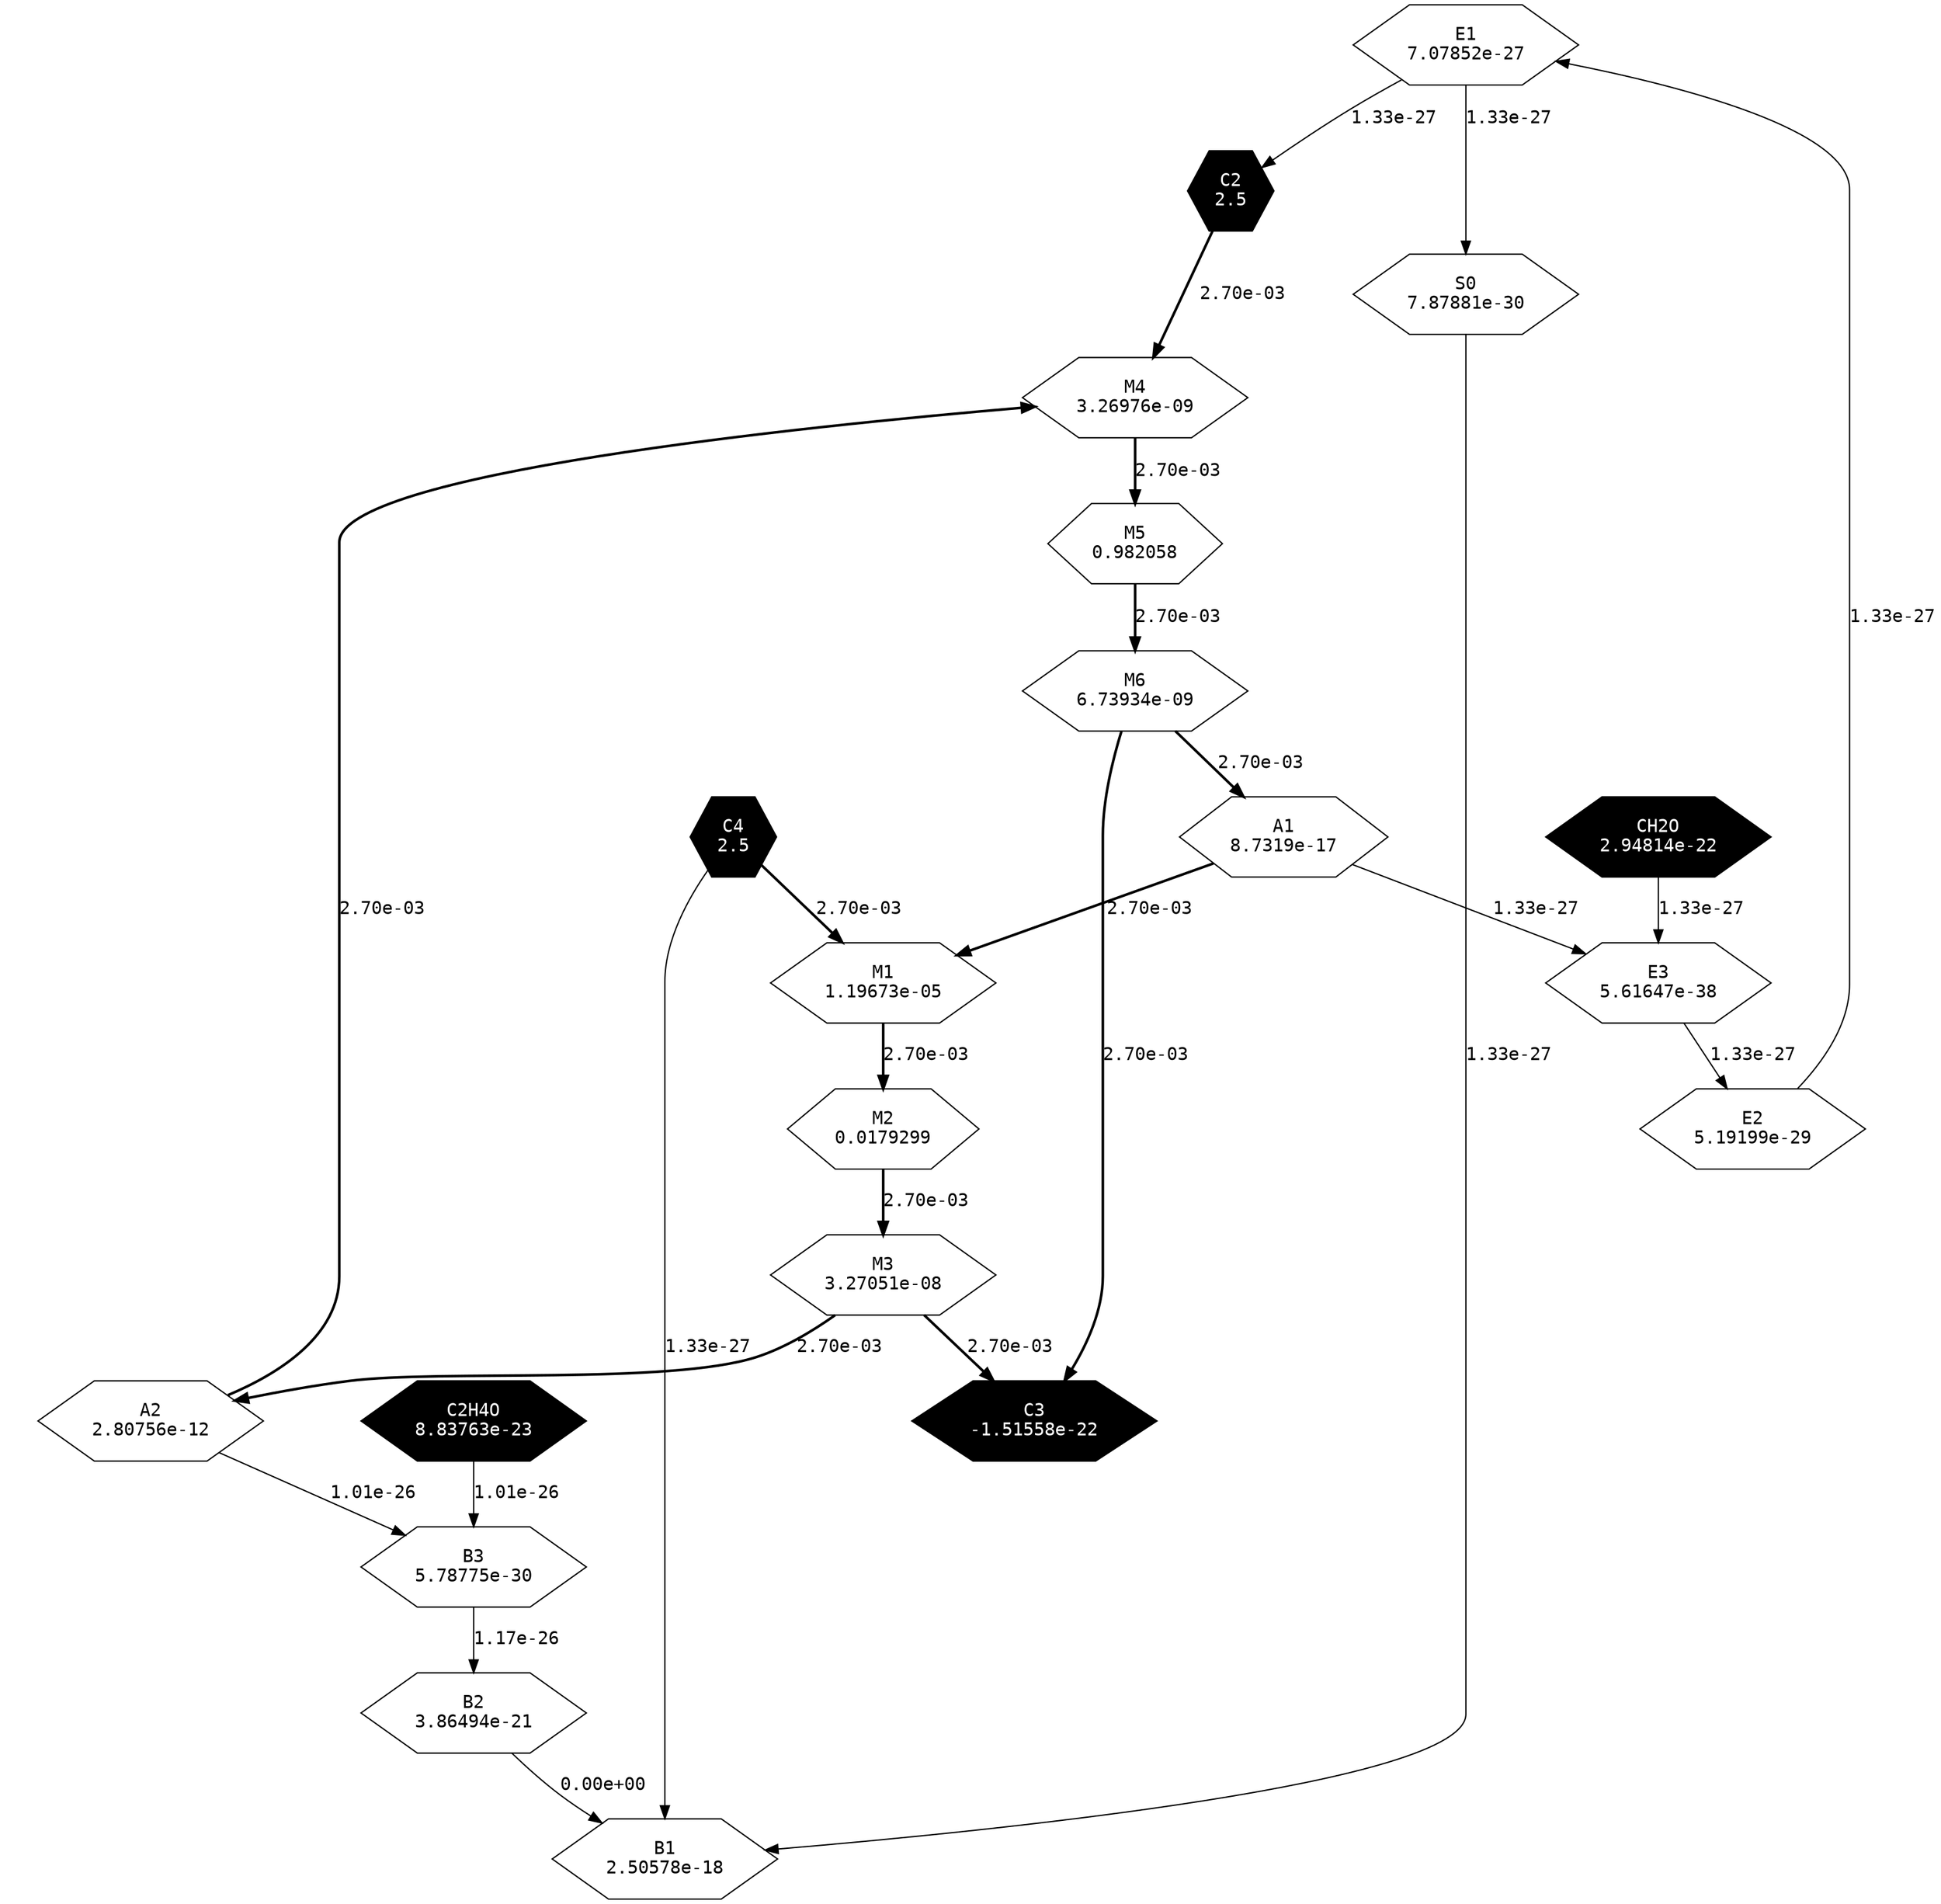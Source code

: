 strict digraph G {
	layout=dot
	rotate=0
	ratio=1
	rankdir=TB
	"B3" -> "B2" [label="1.17e-26",fontname="monospace",penwidth=1,color=black];
	"M1" -> "M2" [label="2.70e-03",fontname="monospace",penwidth=2,color=black];
	"A2" -> "M4" [label="2.70e-03",fontname="monospace",penwidth=2,color=black];
	"C2" -> "M4" [label="2.70e-03",fontname="monospace",penwidth=2,color=black];
	"E2" -> "E1" [label="1.33e-27",fontname="monospace",penwidth=1,color=black];
	"S0" -> "B1" [label="1.33e-27",fontname="monospace",penwidth=1,color=black];
	"C4" -> "B1" [label="1.33e-27",fontname="monospace",penwidth=1,color=black];
	"B2" -> "B1" [label="0.00e+00",fontname="monospace",penwidth=1,color=black];
	"A1" -> "M1" [label="2.70e-03",fontname="monospace",penwidth=2,color=black];
	"C4" -> "M1" [label="2.70e-03",fontname="monospace",penwidth=2,color=black];
	"E3" -> "E2" [label="1.33e-27",fontname="monospace",penwidth=1,color=black];
	"M4" -> "M5" [label="2.70e-03",fontname="monospace",penwidth=2,color=black];
	"A1" -> "E3" [label="1.33e-27",fontname="monospace",penwidth=1,color=black];
	"CH2O" -> "E3" [label="1.33e-27",fontname="monospace",penwidth=1,color=black];
	"E1" -> "S0" [label="1.33e-27",fontname="monospace",penwidth=1,color=black];
	"E1" -> "C2" [label="1.33e-27",fontname="monospace",penwidth=1,color=black];
	"M5" -> "M6" [label="2.70e-03",fontname="monospace",penwidth=2,color=black];
	"M2" -> "M3" [label="2.70e-03",fontname="monospace",penwidth=2,color=black];
	"M6" -> "A1" [label="2.70e-03",fontname="monospace",penwidth=2,color=black];
	"M6" -> "C3" [label="2.70e-03",fontname="monospace",penwidth=2,color=black];
	"A2" -> "B3" [label="1.01e-26",fontname="monospace",penwidth=1,color=black];
	"C2H4O" -> "B3" [label="1.01e-26",fontname="monospace",penwidth=1,color=black];
	"M3" -> "A2" [label="2.70e-03",fontname="monospace",penwidth=2,color=black];
	"M3" -> "C3" [label="2.70e-03",fontname="monospace",penwidth=2,color=black];
	"B2"[fontname="monospace",shape=hexagon,label="B2\n3.86494e-21"];
	"A2"[fontname="monospace",shape=hexagon,label="A2\n2.80756e-12"];
	"B3"[fontname="monospace",shape=hexagon,label="B3\n5.78775e-30"];
	"E1"[fontname="monospace",shape=hexagon,label="E1\n7.07852e-27"];
	"M1"[fontname="monospace",shape=hexagon,label="M1\n1.19673e-05"];
	"E2"[fontname="monospace",shape=hexagon,label="E2\n5.19199e-29"];
	"M2"[fontname="monospace",shape=hexagon,label="M2\n0.0179299"];
	"M4"[fontname="monospace",shape=hexagon,label="M4\n3.26976e-09"];
	"C2"[fontname="monospace",shape=hexagon,label="C2\n2.5",fillcolor=black,style=filled,fontcolor=white];
	"S0"[fontname="monospace",shape=hexagon,label="S0\n7.87881e-30"];
	"B1"[fontname="monospace",shape=hexagon,label="B1\n2.50578e-18"];
	"C4"[fontname="monospace",shape=hexagon,label="C4\n2.5",fillcolor=black,style=filled,fontcolor=white];
	"A1"[fontname="monospace",shape=hexagon,label="A1\n8.7319e-17"];
	"E3"[fontname="monospace",shape=hexagon,label="E3\n5.61647e-38"];
	"M5"[fontname="monospace",shape=hexagon,label="M5\n0.982058"];
	"CH2O"[fontname="monospace",shape=hexagon,label="CH2O\n2.94814e-22",fillcolor=black,style=filled,fontcolor=white];
	"M6"[fontname="monospace",shape=hexagon,label="M6\n6.73934e-09"];
	"M3"[fontname="monospace",shape=hexagon,label="M3\n3.27051e-08"];
	"C3"[fontname="monospace",shape=hexagon,label="C3\n-1.51558e-22",fillcolor=black,style=filled,fontcolor=white];
	"C2H4O"[fontname="monospace",shape=hexagon,label="C2H4O\n8.83763e-23",fillcolor=black,style=filled,fontcolor=white];
}
